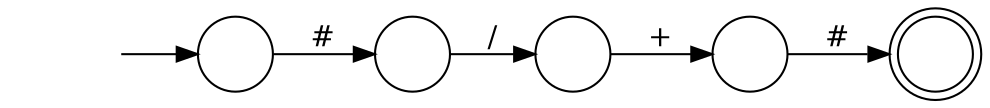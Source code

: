 digraph Automaton {
  rankdir = LR;
  0 [shape=circle,label=""];
  initial [shape=plaintext,label=""];
  initial -> 0
  0 -> 2 [label="#"]
  1 [shape=doublecircle,label=""];
  2 [shape=circle,label=""];
  2 -> 3 [label="/"]
  3 [shape=circle,label=""];
  3 -> 4 [label="+"]
  4 [shape=circle,label=""];
  4 -> 1 [label="#"]
}
